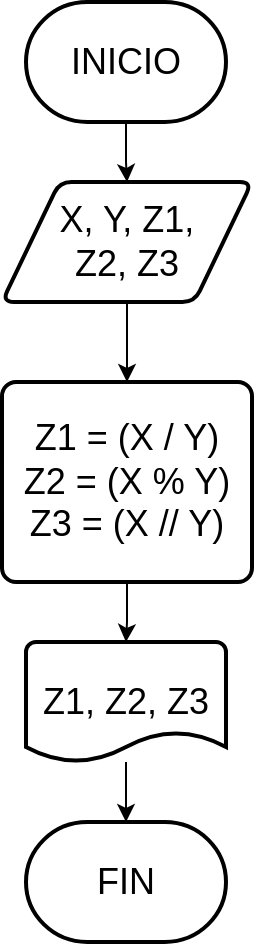 <mxfile>
    <diagram id="hyXTzDfZUhhmsDUPOdG6" name="Page-1">
        <mxGraphModel dx="1074" dy="530" grid="1" gridSize="10" guides="1" tooltips="1" connect="1" arrows="1" fold="1" page="1" pageScale="1" pageWidth="850" pageHeight="1100" math="0" shadow="0">
            <root>
                <mxCell id="0"/>
                <mxCell id="1" parent="0"/>
                <mxCell id="diSnjzynUhi2UMkX59iC-9" value="" style="edgeStyle=orthogonalEdgeStyle;rounded=0;orthogonalLoop=1;jettySize=auto;html=1;fontSize=18;" parent="1" source="diSnjzynUhi2UMkX59iC-2" target="diSnjzynUhi2UMkX59iC-3" edge="1">
                    <mxGeometry relative="1" as="geometry"/>
                </mxCell>
                <mxCell id="diSnjzynUhi2UMkX59iC-2" value="&lt;font style=&quot;font-size: 18px&quot;&gt;X, Y, Z1,&lt;br&gt;Z2, Z3&lt;br&gt;&lt;/font&gt;" style="shape=parallelogram;html=1;strokeWidth=2;perimeter=parallelogramPerimeter;whiteSpace=wrap;rounded=1;arcSize=12;size=0.23;" parent="1" vertex="1">
                    <mxGeometry x="363" y="160" width="125" height="60" as="geometry"/>
                </mxCell>
                <mxCell id="diSnjzynUhi2UMkX59iC-10" value="" style="edgeStyle=orthogonalEdgeStyle;rounded=0;orthogonalLoop=1;jettySize=auto;html=1;fontSize=18;" parent="1" source="diSnjzynUhi2UMkX59iC-3" target="diSnjzynUhi2UMkX59iC-7" edge="1">
                    <mxGeometry relative="1" as="geometry"/>
                </mxCell>
                <mxCell id="diSnjzynUhi2UMkX59iC-3" value="&lt;font style=&quot;font-size: 18px&quot;&gt;Z1 = (X / Y)&lt;br&gt;Z2 = (X % Y)&lt;br&gt;Z3 = (X // Y)&lt;br&gt;&lt;/font&gt;" style="rounded=1;whiteSpace=wrap;html=1;absoluteArcSize=1;arcSize=14;strokeWidth=2;" parent="1" vertex="1">
                    <mxGeometry x="363" y="260" width="125" height="100" as="geometry"/>
                </mxCell>
                <mxCell id="diSnjzynUhi2UMkX59iC-12" value="" style="edgeStyle=orthogonalEdgeStyle;rounded=0;orthogonalLoop=1;jettySize=auto;html=1;fontSize=18;" parent="1" source="diSnjzynUhi2UMkX59iC-5" target="diSnjzynUhi2UMkX59iC-2" edge="1">
                    <mxGeometry relative="1" as="geometry"/>
                </mxCell>
                <mxCell id="diSnjzynUhi2UMkX59iC-5" value="INICIO" style="strokeWidth=2;html=1;shape=mxgraph.flowchart.terminator;whiteSpace=wrap;fontSize=18;" parent="1" vertex="1">
                    <mxGeometry x="375" y="70" width="100" height="60" as="geometry"/>
                </mxCell>
                <mxCell id="diSnjzynUhi2UMkX59iC-6" value="FIN" style="strokeWidth=2;html=1;shape=mxgraph.flowchart.terminator;whiteSpace=wrap;fontSize=18;" parent="1" vertex="1">
                    <mxGeometry x="375" y="480" width="100" height="60" as="geometry"/>
                </mxCell>
                <mxCell id="diSnjzynUhi2UMkX59iC-11" value="" style="edgeStyle=orthogonalEdgeStyle;rounded=0;orthogonalLoop=1;jettySize=auto;html=1;fontSize=18;" parent="1" source="diSnjzynUhi2UMkX59iC-7" target="diSnjzynUhi2UMkX59iC-6" edge="1">
                    <mxGeometry relative="1" as="geometry"/>
                </mxCell>
                <mxCell id="diSnjzynUhi2UMkX59iC-7" value="Z1, Z2, Z3" style="strokeWidth=2;html=1;shape=mxgraph.flowchart.document2;whiteSpace=wrap;size=0.25;fontSize=18;" parent="1" vertex="1">
                    <mxGeometry x="375" y="390" width="100" height="60" as="geometry"/>
                </mxCell>
            </root>
        </mxGraphModel>
    </diagram>
</mxfile>